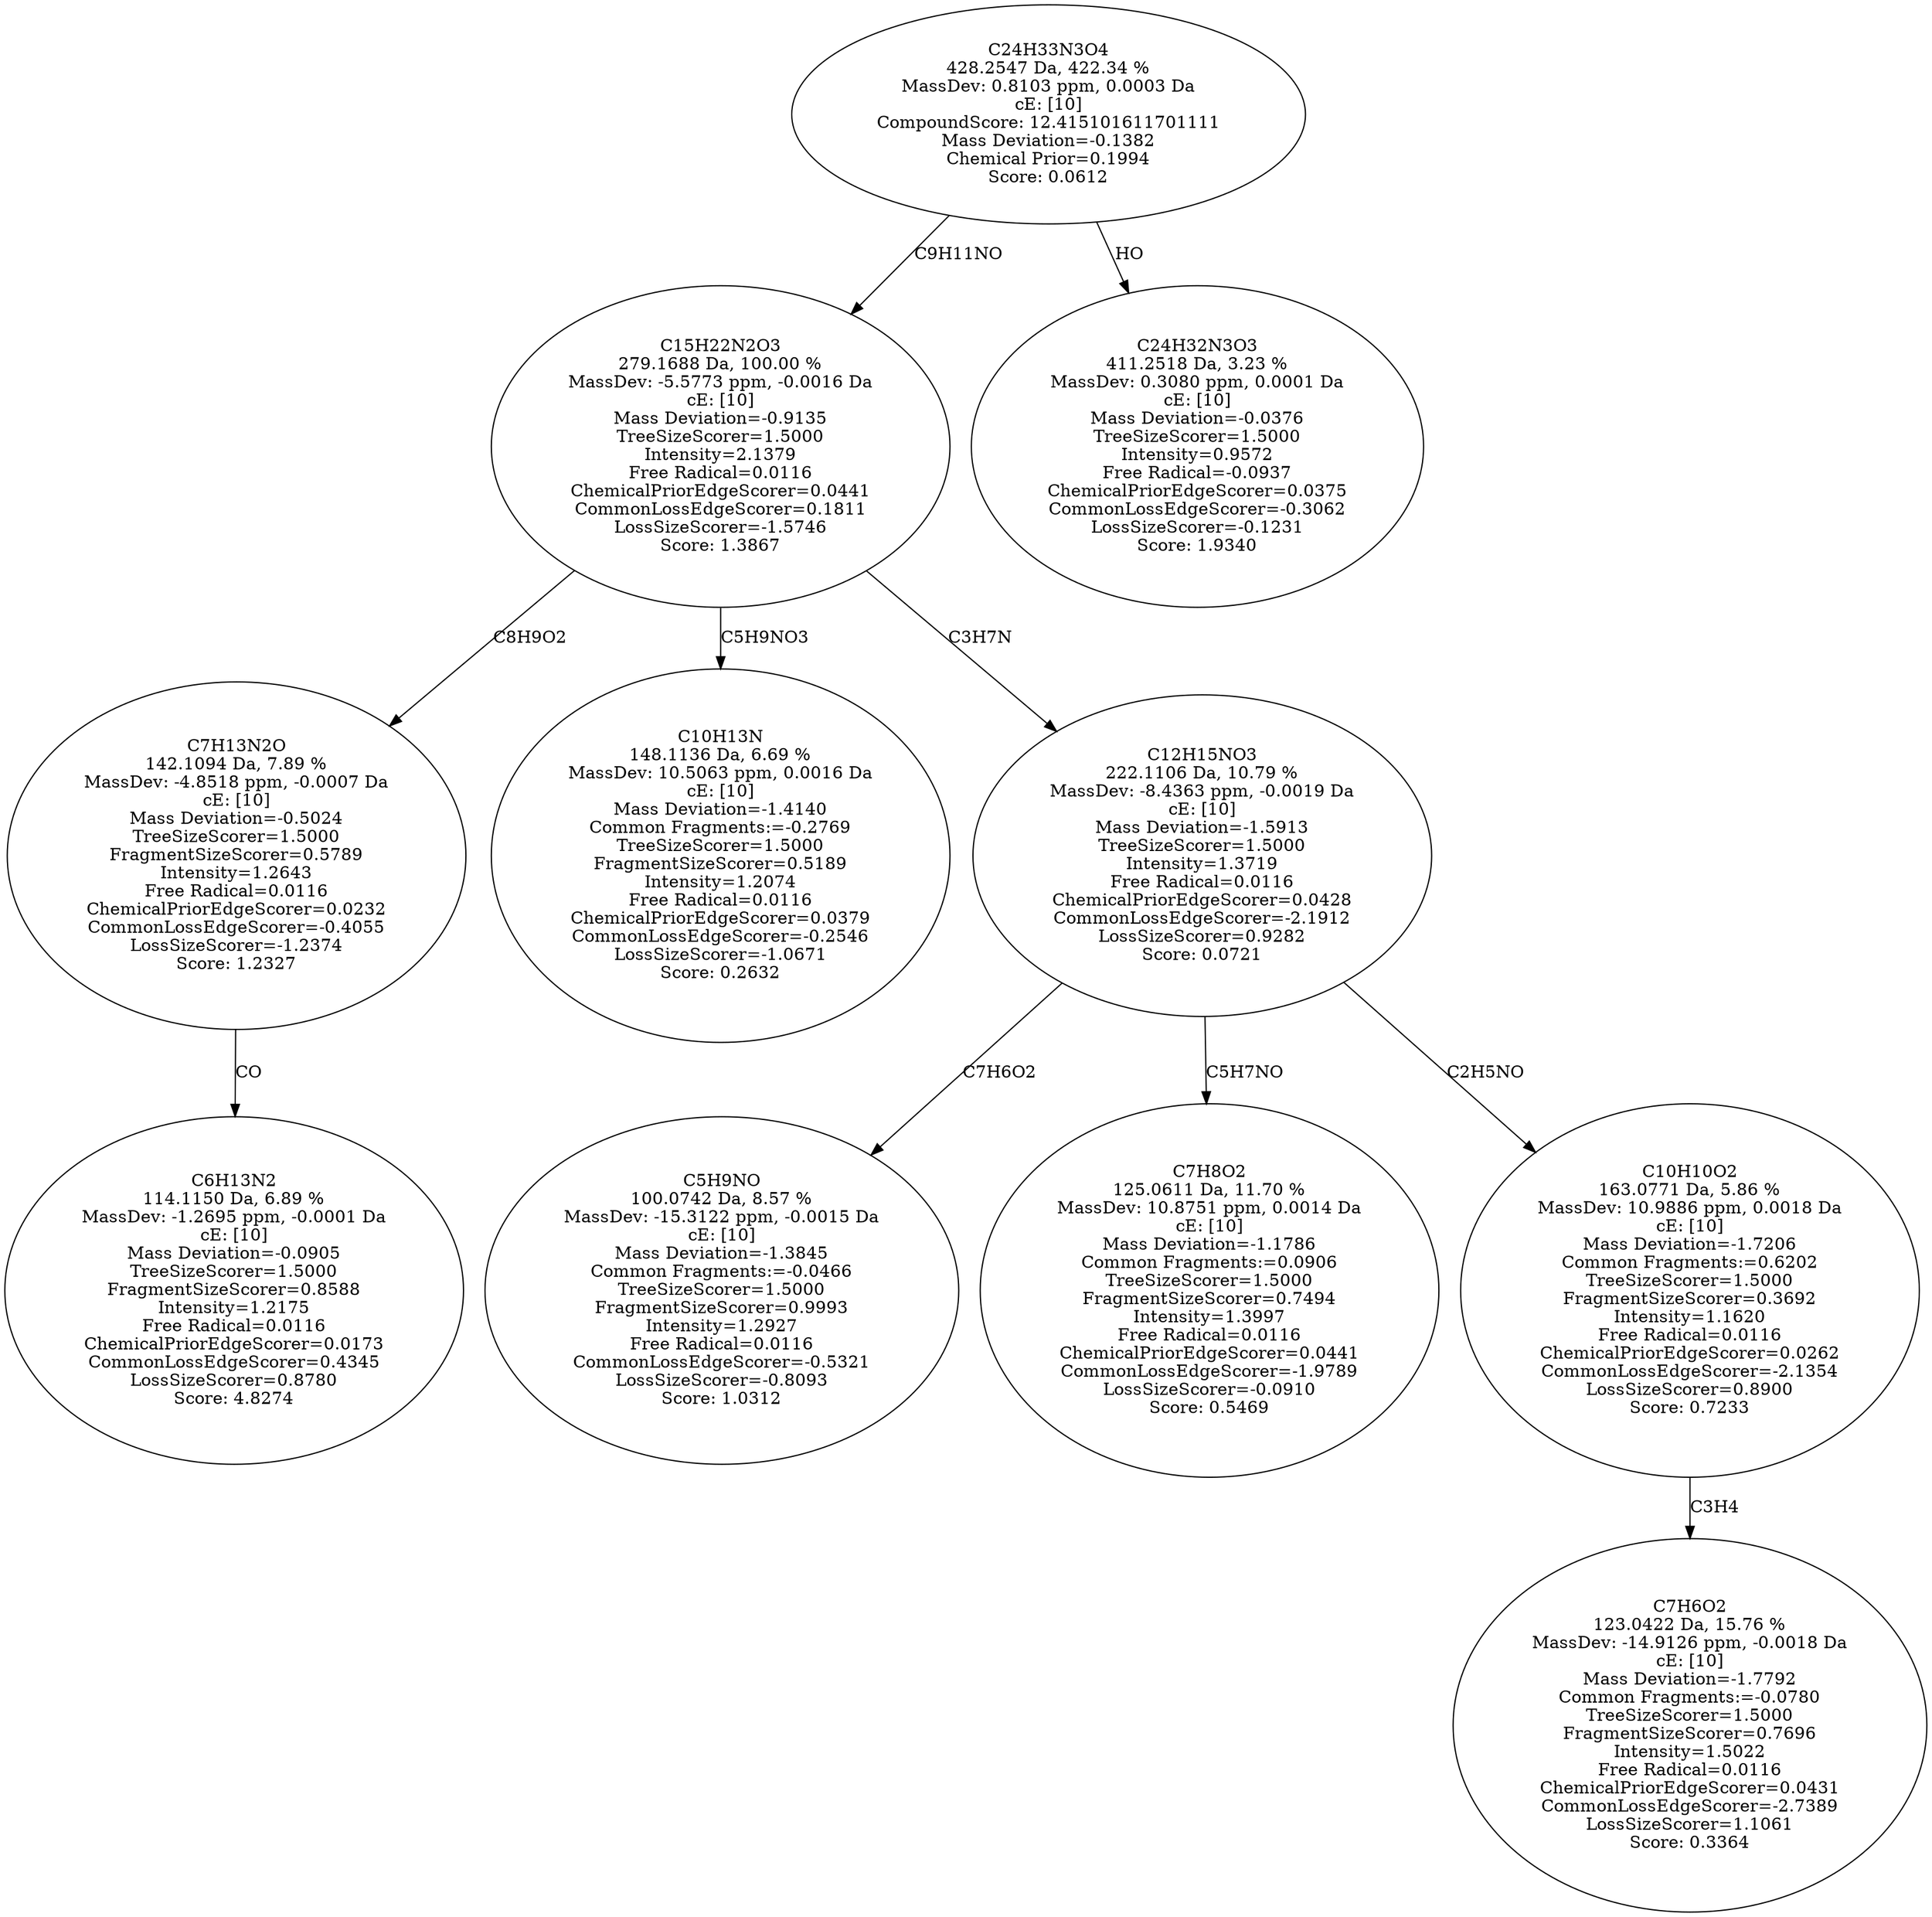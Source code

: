 strict digraph {
v1 [label="C6H13N2\n114.1150 Da, 6.89 %\nMassDev: -1.2695 ppm, -0.0001 Da\ncE: [10]\nMass Deviation=-0.0905\nTreeSizeScorer=1.5000\nFragmentSizeScorer=0.8588\nIntensity=1.2175\nFree Radical=0.0116\nChemicalPriorEdgeScorer=0.0173\nCommonLossEdgeScorer=0.4345\nLossSizeScorer=0.8780\nScore: 4.8274"];
v2 [label="C7H13N2O\n142.1094 Da, 7.89 %\nMassDev: -4.8518 ppm, -0.0007 Da\ncE: [10]\nMass Deviation=-0.5024\nTreeSizeScorer=1.5000\nFragmentSizeScorer=0.5789\nIntensity=1.2643\nFree Radical=0.0116\nChemicalPriorEdgeScorer=0.0232\nCommonLossEdgeScorer=-0.4055\nLossSizeScorer=-1.2374\nScore: 1.2327"];
v3 [label="C10H13N\n148.1136 Da, 6.69 %\nMassDev: 10.5063 ppm, 0.0016 Da\ncE: [10]\nMass Deviation=-1.4140\nCommon Fragments:=-0.2769\nTreeSizeScorer=1.5000\nFragmentSizeScorer=0.5189\nIntensity=1.2074\nFree Radical=0.0116\nChemicalPriorEdgeScorer=0.0379\nCommonLossEdgeScorer=-0.2546\nLossSizeScorer=-1.0671\nScore: 0.2632"];
v4 [label="C5H9NO\n100.0742 Da, 8.57 %\nMassDev: -15.3122 ppm, -0.0015 Da\ncE: [10]\nMass Deviation=-1.3845\nCommon Fragments:=-0.0466\nTreeSizeScorer=1.5000\nFragmentSizeScorer=0.9993\nIntensity=1.2927\nFree Radical=0.0116\nCommonLossEdgeScorer=-0.5321\nLossSizeScorer=-0.8093\nScore: 1.0312"];
v5 [label="C7H8O2\n125.0611 Da, 11.70 %\nMassDev: 10.8751 ppm, 0.0014 Da\ncE: [10]\nMass Deviation=-1.1786\nCommon Fragments:=0.0906\nTreeSizeScorer=1.5000\nFragmentSizeScorer=0.7494\nIntensity=1.3997\nFree Radical=0.0116\nChemicalPriorEdgeScorer=0.0441\nCommonLossEdgeScorer=-1.9789\nLossSizeScorer=-0.0910\nScore: 0.5469"];
v6 [label="C7H6O2\n123.0422 Da, 15.76 %\nMassDev: -14.9126 ppm, -0.0018 Da\ncE: [10]\nMass Deviation=-1.7792\nCommon Fragments:=-0.0780\nTreeSizeScorer=1.5000\nFragmentSizeScorer=0.7696\nIntensity=1.5022\nFree Radical=0.0116\nChemicalPriorEdgeScorer=0.0431\nCommonLossEdgeScorer=-2.7389\nLossSizeScorer=1.1061\nScore: 0.3364"];
v7 [label="C10H10O2\n163.0771 Da, 5.86 %\nMassDev: 10.9886 ppm, 0.0018 Da\ncE: [10]\nMass Deviation=-1.7206\nCommon Fragments:=0.6202\nTreeSizeScorer=1.5000\nFragmentSizeScorer=0.3692\nIntensity=1.1620\nFree Radical=0.0116\nChemicalPriorEdgeScorer=0.0262\nCommonLossEdgeScorer=-2.1354\nLossSizeScorer=0.8900\nScore: 0.7233"];
v8 [label="C12H15NO3\n222.1106 Da, 10.79 %\nMassDev: -8.4363 ppm, -0.0019 Da\ncE: [10]\nMass Deviation=-1.5913\nTreeSizeScorer=1.5000\nIntensity=1.3719\nFree Radical=0.0116\nChemicalPriorEdgeScorer=0.0428\nCommonLossEdgeScorer=-2.1912\nLossSizeScorer=0.9282\nScore: 0.0721"];
v9 [label="C15H22N2O3\n279.1688 Da, 100.00 %\nMassDev: -5.5773 ppm, -0.0016 Da\ncE: [10]\nMass Deviation=-0.9135\nTreeSizeScorer=1.5000\nIntensity=2.1379\nFree Radical=0.0116\nChemicalPriorEdgeScorer=0.0441\nCommonLossEdgeScorer=0.1811\nLossSizeScorer=-1.5746\nScore: 1.3867"];
v10 [label="C24H32N3O3\n411.2518 Da, 3.23 %\nMassDev: 0.3080 ppm, 0.0001 Da\ncE: [10]\nMass Deviation=-0.0376\nTreeSizeScorer=1.5000\nIntensity=0.9572\nFree Radical=-0.0937\nChemicalPriorEdgeScorer=0.0375\nCommonLossEdgeScorer=-0.3062\nLossSizeScorer=-0.1231\nScore: 1.9340"];
v11 [label="C24H33N3O4\n428.2547 Da, 422.34 %\nMassDev: 0.8103 ppm, 0.0003 Da\ncE: [10]\nCompoundScore: 12.415101611701111\nMass Deviation=-0.1382\nChemical Prior=0.1994\nScore: 0.0612"];
v2 -> v1 [label="CO"];
v9 -> v2 [label="C8H9O2"];
v9 -> v3 [label="C5H9NO3"];
v8 -> v4 [label="C7H6O2"];
v8 -> v5 [label="C5H7NO"];
v7 -> v6 [label="C3H4"];
v8 -> v7 [label="C2H5NO"];
v9 -> v8 [label="C3H7N"];
v11 -> v9 [label="C9H11NO"];
v11 -> v10 [label="HO"];
}